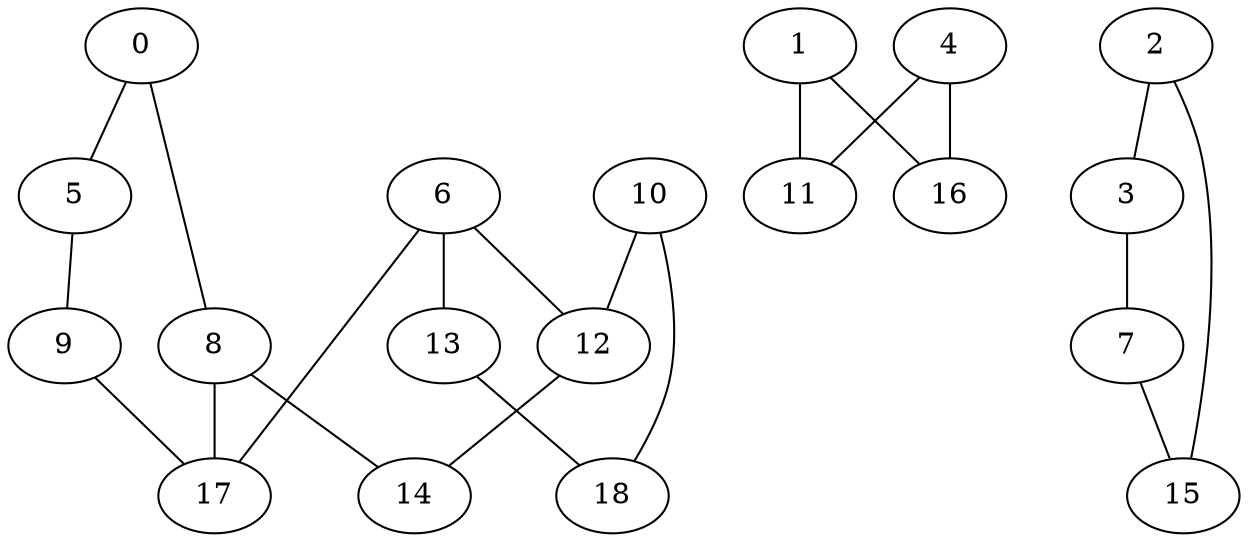 graph "sampletest150-mod3_image5.bmp" {
	0	 [type=corner,
		x=214,
		y=223];
	5	 [type=corner,
		x=220,
		y=166];
	0 -- 5	 [angle0="-1.47",
		frequency=1,
		type0=line];
	8	 [type=intersection,
		x=226,
		y=237];
	0 -- 8	 [angle0=".86",
		frequency=1,
		type0=line];
	1	 [type=corner,
		x=412,
		y=17];
	11	 [type=corner,
		x=105,
		y=17];
	1 -- 11	 [angle0=".00",
		frequency=1,
		type0=line];
	16	 [type=corner,
		x=403,
		y=501];
	1 -- 16	 [angle0="-1.55",
		frequency=1,
		type0=line];
	2	 [type=corner,
		x=181,
		y=381];
	3	 [type=corner,
		x=333,
		y=384];
	2 -- 3	 [angle0=".02",
		frequency=1,
		type0=line];
	15	 [type=corner,
		x=180,
		y=135];
	2 -- 15	 [angle0="1.57",
		frequency=1,
		type0=line];
	7	 [type=corner,
		x=334,
		y=133];
	3 -- 7	 [angle0="-1.57",
		frequency=1,
		type0=line];
	4	 [type=corner,
		x=109,
		y=497];
	4 -- 11	 [angle0="1.56",
		frequency=1,
		type0=line];
	4 -- 16	 [angle0=".01",
		frequency=1,
		type0=line];
	9	 [type=corner,
		x=310,
		y=168];
	5 -- 9	 [angle0=".02",
		frequency=1,
		type0=line];
	6	 [type=intersection,
		x=310,
		y=278];
	17	 [type=intersection,
		x=308,
		y=241];
	6 -- 17	 [angle0="1.52",
		frequency=1,
		type0=line];
	12	 [type=intersection,
		x=223,
		y=275];
	6 -- 12	 [angle0=".03",
		frequency=1,
		type0=line];
	13	 [type=corner,
		x=308,
		y=349];
	6 -- 13	 [angle0="-1.54",
		frequency=1,
		type0=line];
	7 -- 15	 [angle0="-.01",
		frequency=1,
		type0=line];
	8 -- 17	 [angle0=".05",
		frequency=1,
		type0=line];
	14	 [type=corner,
		x=214,
		y=251];
	8 -- 14	 [angle0="-.86",
		frequency=1,
		type0=line];
	9 -- 17	 [angle0="-1.54",
		frequency=1,
		type0=line];
	10	 [type=corner,
		x=213,
		y=291];
	10 -- 12	 [angle0="-1.01",
		frequency=1,
		type0=line];
	18	 [type=corner,
		x=214,
		y=343];
	10 -- 18	 [angle0="1.55",
		frequency=1,
		type0=line];
	12 -- 14	 [angle0="1.21",
		frequency=1,
		type0=line];
	13 -- 18	 [angle0=".06",
		frequency=1,
		type0=line];
}
